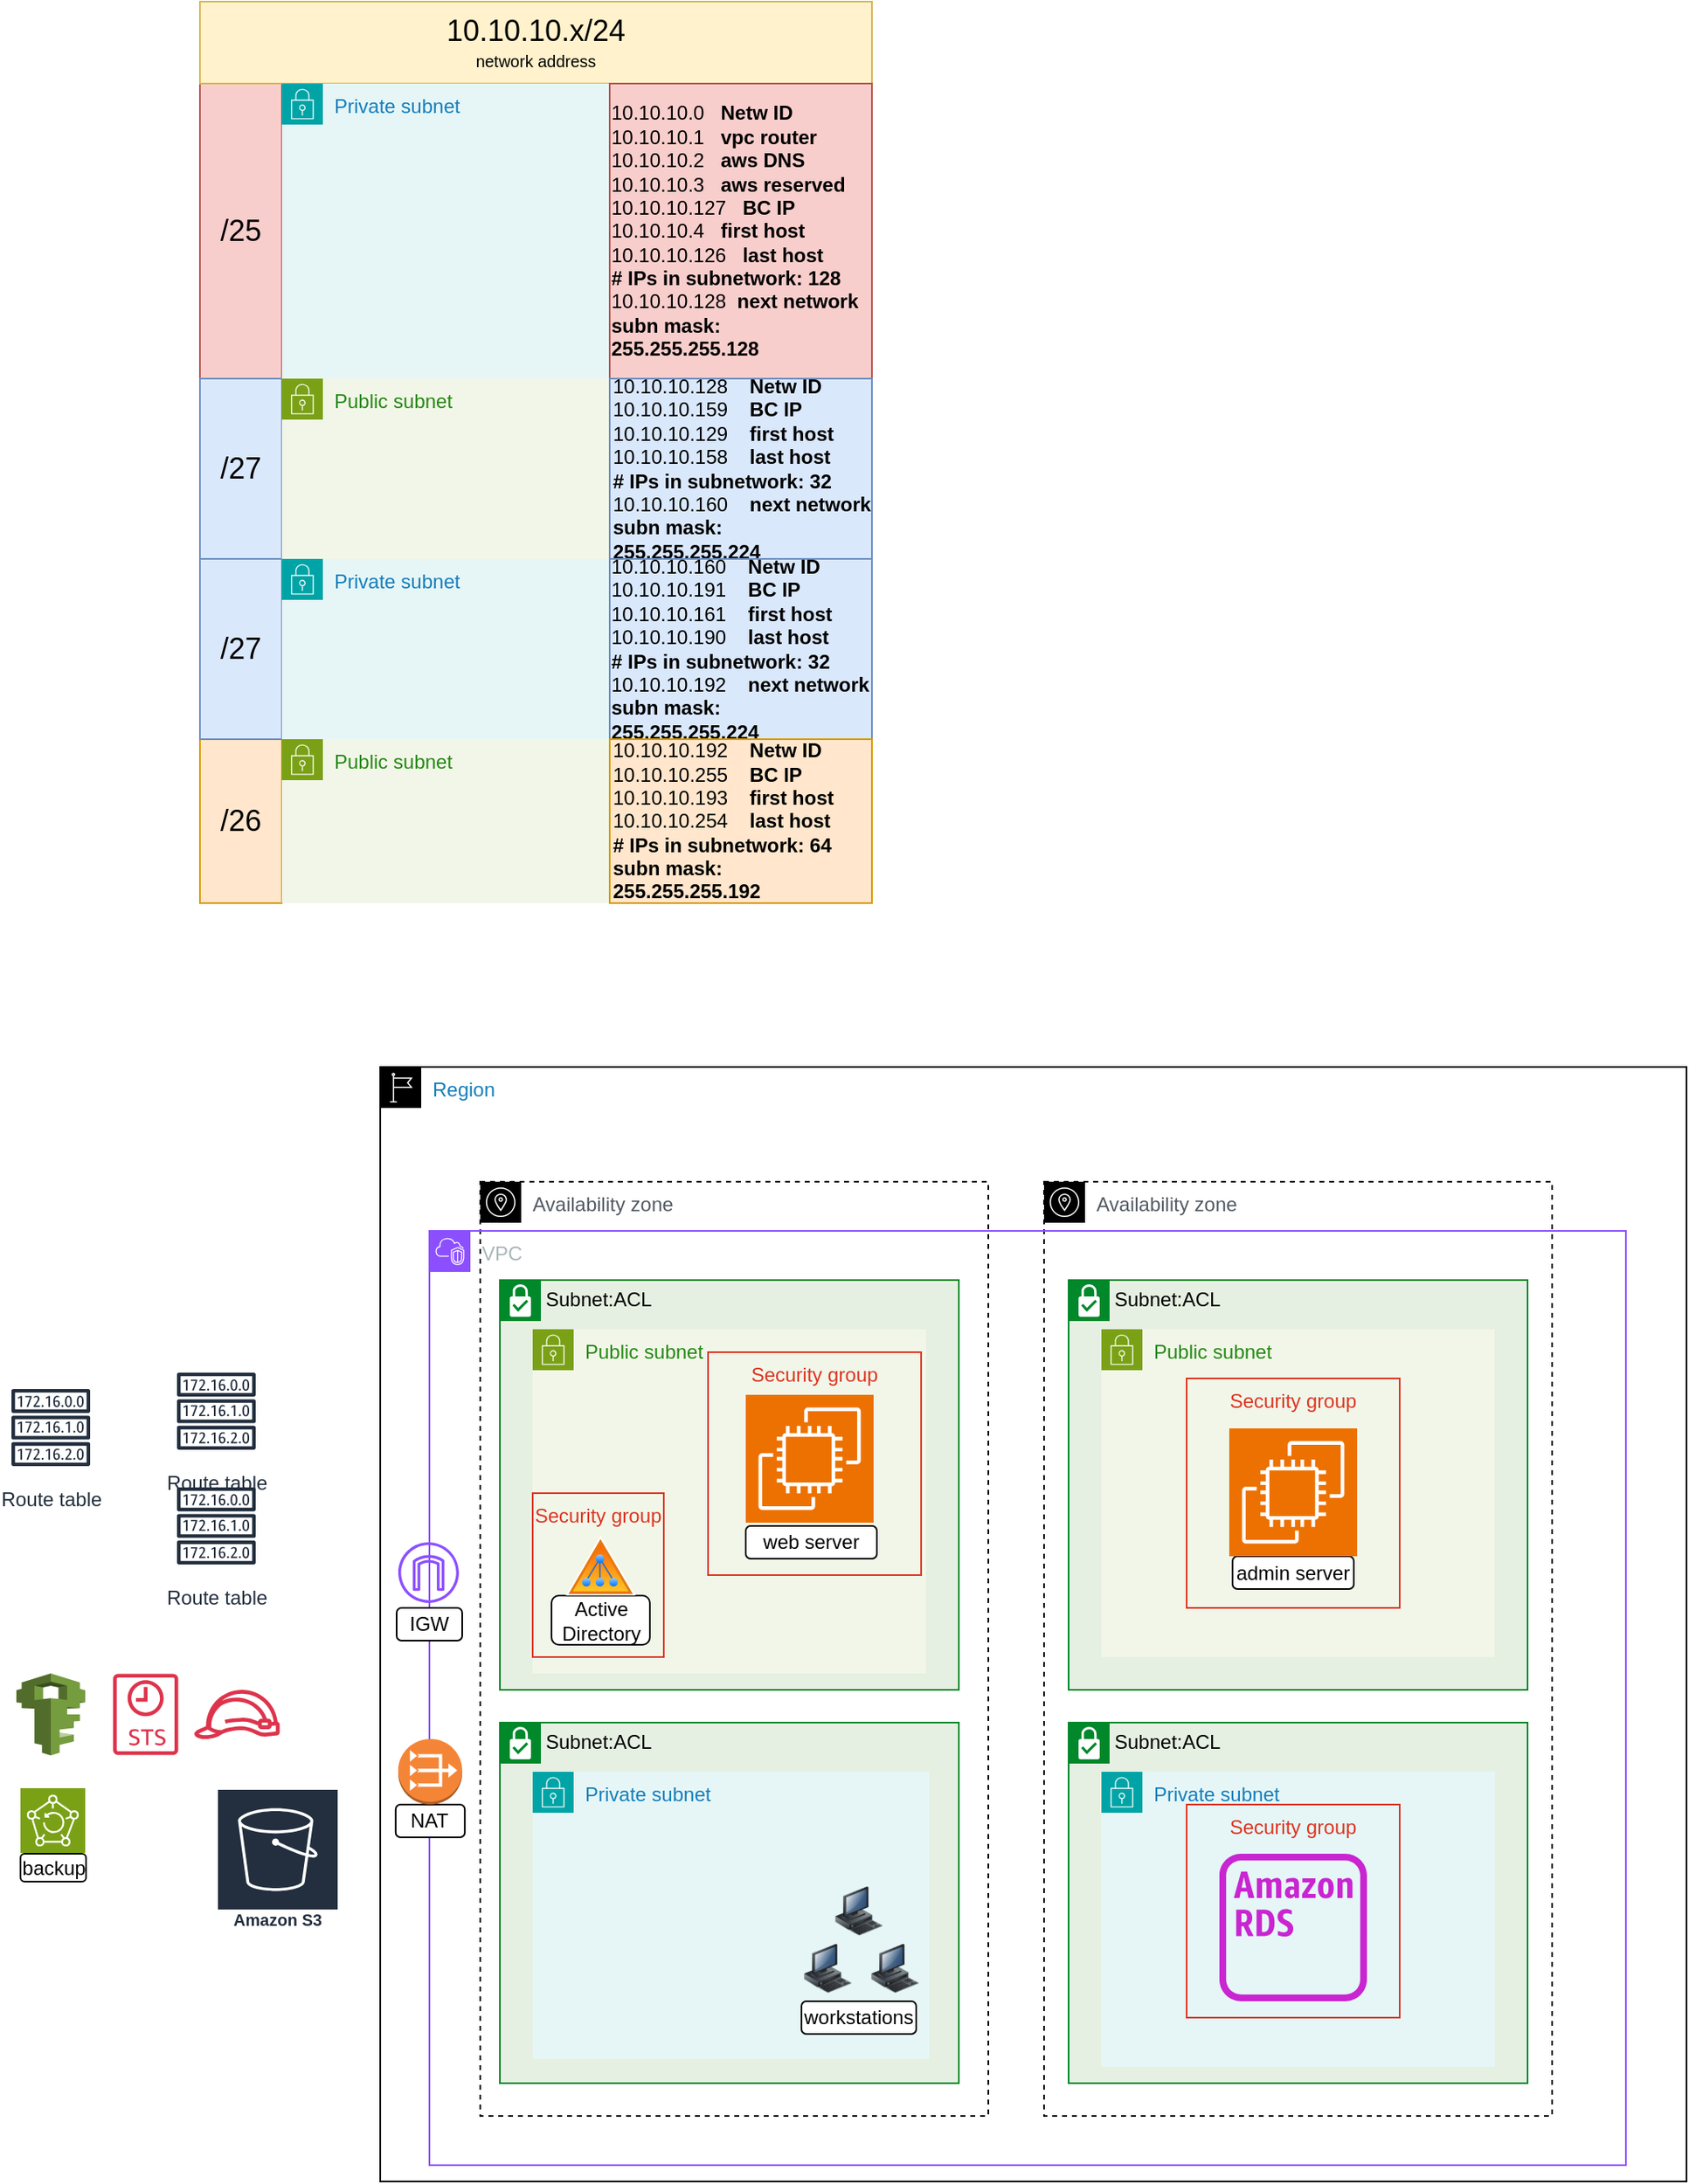 <mxfile version="22.1.18" type="github">
  <diagram name="Pagina-1" id="PJHqQeVscJE3fAsvbVZz">
    <mxGraphModel dx="2735" dy="548" grid="1" gridSize="10" guides="1" tooltips="1" connect="1" arrows="1" fold="1" page="1" pageScale="1" pageWidth="827" pageHeight="1169" math="0" shadow="0">
      <root>
        <mxCell id="0" />
        <mxCell id="1" parent="0" />
        <mxCell id="nFN0qH9Q3qQGWHZ8weUC-1" value="Region" style="points=[[0,0],[0.25,0],[0.5,0],[0.75,0],[1,0],[1,0.25],[1,0.5],[1,0.75],[1,1],[0.75,1],[0.5,1],[0.25,1],[0,1],[0,0.75],[0,0.5],[0,0.25]];outlineConnect=0;gradientColor=none;html=1;whiteSpace=wrap;fontSize=12;fontStyle=0;container=1;pointerEvents=0;collapsible=0;recursiveResize=0;shape=mxgraph.aws4.group;grIcon=mxgraph.aws4.group_region;strokeColor=default;fillColor=none;verticalAlign=top;align=left;spacingLeft=30;fontColor=#147EBA;" parent="1" vertex="1">
          <mxGeometry x="-1180" y="680" width="797" height="680" as="geometry" />
        </mxCell>
        <mxCell id="nFN0qH9Q3qQGWHZ8weUC-2" value="Availability zone" style="sketch=0;outlineConnect=0;gradientColor=none;html=1;whiteSpace=wrap;fontSize=12;fontStyle=0;shape=mxgraph.aws4.group;grIcon=mxgraph.aws4.group_availability_zone;strokeColor=#000000;fillColor=none;verticalAlign=top;align=left;spacingLeft=30;fontColor=#545B64;dashed=1;" parent="nFN0qH9Q3qQGWHZ8weUC-1" vertex="1">
          <mxGeometry x="61" y="70" width="310" height="570" as="geometry" />
        </mxCell>
        <mxCell id="Sj0KoQw-8R_YdXfJVcrg-43" value="Subnet:ACL" style="shape=mxgraph.ibm.box;prType=subnet;fontStyle=0;verticalAlign=top;align=left;spacingLeft=32;spacingTop=4;fillColor=#E6F0E2;rounded=0;whiteSpace=wrap;html=1;strokeColor=#00882B;strokeWidth=1;dashed=0;container=1;spacing=-4;collapsible=0;expand=0;recursiveResize=0;" vertex="1" parent="nFN0qH9Q3qQGWHZ8weUC-1">
          <mxGeometry x="73" y="400" width="280" height="220" as="geometry" />
        </mxCell>
        <mxCell id="nFN0qH9Q3qQGWHZ8weUC-7" value="Private subnet" style="points=[[0,0],[0.25,0],[0.5,0],[0.75,0],[1,0],[1,0.25],[1,0.5],[1,0.75],[1,1],[0.75,1],[0.5,1],[0.25,1],[0,1],[0,0.75],[0,0.5],[0,0.25]];outlineConnect=0;gradientColor=none;html=1;whiteSpace=wrap;fontSize=12;fontStyle=0;container=1;pointerEvents=0;collapsible=0;recursiveResize=0;shape=mxgraph.aws4.group;grIcon=mxgraph.aws4.group_security_group;grStroke=0;strokeColor=#00A4A6;fillColor=#E6F6F7;verticalAlign=top;align=left;spacingLeft=30;fontColor=#147EBA;dashed=0;" parent="Sj0KoQw-8R_YdXfJVcrg-43" vertex="1">
          <mxGeometry x="20" y="30" width="242" height="175" as="geometry" />
        </mxCell>
        <mxCell id="Sj0KoQw-8R_YdXfJVcrg-8" value="" style="image;html=1;image=img/lib/clip_art/computers/Workstation_128x128.png" vertex="1" parent="nFN0qH9Q3qQGWHZ8weUC-7">
          <mxGeometry x="184" y="70" width="30" height="30" as="geometry" />
        </mxCell>
        <mxCell id="Sj0KoQw-8R_YdXfJVcrg-17" value="workstations" style="rounded=1;whiteSpace=wrap;html=1;" vertex="1" parent="nFN0qH9Q3qQGWHZ8weUC-7">
          <mxGeometry x="164" y="140" width="70" height="20" as="geometry" />
        </mxCell>
        <mxCell id="Sj0KoQw-8R_YdXfJVcrg-6" value="" style="image;html=1;image=img/lib/clip_art/computers/Workstation_128x128.png" vertex="1" parent="Sj0KoQw-8R_YdXfJVcrg-43">
          <mxGeometry x="220" y="135" width="42" height="30" as="geometry" />
        </mxCell>
        <mxCell id="Sj0KoQw-8R_YdXfJVcrg-7" value="" style="image;html=1;image=img/lib/clip_art/computers/Workstation_128x128.png" vertex="1" parent="Sj0KoQw-8R_YdXfJVcrg-43">
          <mxGeometry x="180" y="135" width="40" height="30" as="geometry" />
        </mxCell>
        <mxCell id="Sj0KoQw-8R_YdXfJVcrg-47" value="Subnet:ACL" style="shape=mxgraph.ibm.box;prType=subnet;fontStyle=0;verticalAlign=top;align=left;spacingLeft=32;spacingTop=4;fillColor=#E6F0E2;rounded=0;whiteSpace=wrap;html=1;strokeColor=#00882B;strokeWidth=1;dashed=0;container=1;spacing=-4;collapsible=0;expand=0;recursiveResize=0;" vertex="1" parent="nFN0qH9Q3qQGWHZ8weUC-1">
          <mxGeometry x="73" y="130" width="280" height="250" as="geometry" />
        </mxCell>
        <mxCell id="Sj0KoQw-8R_YdXfJVcrg-53" value="Public subnet" style="points=[[0,0],[0.25,0],[0.5,0],[0.75,0],[1,0],[1,0.25],[1,0.5],[1,0.75],[1,1],[0.75,1],[0.5,1],[0.25,1],[0,1],[0,0.75],[0,0.5],[0,0.25]];outlineConnect=0;gradientColor=none;html=1;whiteSpace=wrap;fontSize=12;fontStyle=0;container=1;pointerEvents=0;collapsible=0;recursiveResize=0;shape=mxgraph.aws4.group;grIcon=mxgraph.aws4.group_security_group;grStroke=0;strokeColor=#7AA116;fillColor=#F2F6E8;verticalAlign=top;align=left;spacingLeft=30;fontColor=#248814;dashed=0;" vertex="1" parent="Sj0KoQw-8R_YdXfJVcrg-47">
          <mxGeometry x="20" y="30" width="240" height="210" as="geometry" />
        </mxCell>
        <mxCell id="Sj0KoQw-8R_YdXfJVcrg-15" value="Active Directory" style="rounded=1;whiteSpace=wrap;html=1;" vertex="1" parent="Sj0KoQw-8R_YdXfJVcrg-53">
          <mxGeometry x="11.5" y="162.5" width="60" height="30" as="geometry" />
        </mxCell>
        <mxCell id="Sj0KoQw-8R_YdXfJVcrg-75" value="Security group" style="fillColor=none;strokeColor=#DD3522;verticalAlign=top;fontStyle=0;fontColor=#DD3522;whiteSpace=wrap;html=1;" vertex="1" parent="Sj0KoQw-8R_YdXfJVcrg-53">
          <mxGeometry y="100" width="80" height="100" as="geometry" />
        </mxCell>
        <mxCell id="Sj0KoQw-8R_YdXfJVcrg-13" value="" style="image;aspect=fixed;perimeter=ellipsePerimeter;html=1;align=center;shadow=0;dashed=0;spacingTop=3;image=img/lib/active_directory/active_directory.svg;" vertex="1" parent="Sj0KoQw-8R_YdXfJVcrg-47">
          <mxGeometry x="40" y="155.95" width="43" height="36.55" as="geometry" />
        </mxCell>
        <mxCell id="Sj0KoQw-8R_YdXfJVcrg-14" value="web server" style="rounded=1;whiteSpace=wrap;html=1;" vertex="1" parent="Sj0KoQw-8R_YdXfJVcrg-47">
          <mxGeometry x="150" y="150" width="80" height="20" as="geometry" />
        </mxCell>
        <mxCell id="Sj0KoQw-8R_YdXfJVcrg-49" value="Availability zone" style="sketch=0;outlineConnect=0;gradientColor=none;html=1;whiteSpace=wrap;fontSize=12;fontStyle=0;shape=mxgraph.aws4.group;grIcon=mxgraph.aws4.group_availability_zone;strokeColor=default;fillColor=none;verticalAlign=top;align=left;spacingLeft=30;fontColor=#545B64;dashed=1;" vertex="1" parent="nFN0qH9Q3qQGWHZ8weUC-1">
          <mxGeometry x="405" y="70" width="310" height="570" as="geometry" />
        </mxCell>
        <mxCell id="Sj0KoQw-8R_YdXfJVcrg-50" value="Subnet:ACL" style="shape=mxgraph.ibm.box;prType=subnet;fontStyle=0;verticalAlign=top;align=left;spacingLeft=32;spacingTop=4;fillColor=#E6F0E2;rounded=0;whiteSpace=wrap;html=1;strokeColor=#00882B;strokeWidth=1;dashed=0;container=1;spacing=-4;collapsible=0;expand=0;recursiveResize=0;" vertex="1" parent="nFN0qH9Q3qQGWHZ8weUC-1">
          <mxGeometry x="420" y="130" width="280" height="250" as="geometry" />
        </mxCell>
        <mxCell id="Sj0KoQw-8R_YdXfJVcrg-54" value="Public subnet" style="points=[[0,0],[0.25,0],[0.5,0],[0.75,0],[1,0],[1,0.25],[1,0.5],[1,0.75],[1,1],[0.75,1],[0.5,1],[0.25,1],[0,1],[0,0.75],[0,0.5],[0,0.25]];outlineConnect=0;gradientColor=none;html=1;whiteSpace=wrap;fontSize=12;fontStyle=0;container=1;pointerEvents=0;collapsible=0;recursiveResize=0;shape=mxgraph.aws4.group;grIcon=mxgraph.aws4.group_security_group;grStroke=0;strokeColor=#7AA116;fillColor=#F2F6E8;verticalAlign=top;align=left;spacingLeft=30;fontColor=#248814;dashed=0;" vertex="1" parent="Sj0KoQw-8R_YdXfJVcrg-50">
          <mxGeometry x="20" y="30" width="240" height="200" as="geometry" />
        </mxCell>
        <mxCell id="Sj0KoQw-8R_YdXfJVcrg-51" value="Subnet:ACL" style="shape=mxgraph.ibm.box;prType=subnet;fontStyle=0;verticalAlign=top;align=left;spacingLeft=32;spacingTop=4;fillColor=#E6F0E2;rounded=0;whiteSpace=wrap;html=1;strokeColor=#00882B;strokeWidth=1;dashed=0;container=1;spacing=-4;collapsible=0;expand=0;recursiveResize=0;" vertex="1" parent="nFN0qH9Q3qQGWHZ8weUC-1">
          <mxGeometry x="420" y="400" width="280" height="220" as="geometry" />
        </mxCell>
        <mxCell id="Sj0KoQw-8R_YdXfJVcrg-52" value="Private subnet" style="points=[[0,0],[0.25,0],[0.5,0],[0.75,0],[1,0],[1,0.25],[1,0.5],[1,0.75],[1,1],[0.75,1],[0.5,1],[0.25,1],[0,1],[0,0.75],[0,0.5],[0,0.25]];outlineConnect=0;gradientColor=none;html=1;whiteSpace=wrap;fontSize=12;fontStyle=0;container=1;pointerEvents=0;collapsible=0;recursiveResize=0;shape=mxgraph.aws4.group;grIcon=mxgraph.aws4.group_security_group;grStroke=0;strokeColor=#00A4A6;fillColor=#E6F6F7;verticalAlign=top;align=left;spacingLeft=30;fontColor=#147EBA;dashed=0;" vertex="1" parent="Sj0KoQw-8R_YdXfJVcrg-51">
          <mxGeometry x="20" y="30" width="240" height="180" as="geometry" />
        </mxCell>
        <mxCell id="Sj0KoQw-8R_YdXfJVcrg-56" value="VPC" style="points=[[0,0],[0.25,0],[0.5,0],[0.75,0],[1,0],[1,0.25],[1,0.5],[1,0.75],[1,1],[0.75,1],[0.5,1],[0.25,1],[0,1],[0,0.75],[0,0.5],[0,0.25]];outlineConnect=0;gradientColor=none;html=1;whiteSpace=wrap;fontSize=12;fontStyle=0;container=1;pointerEvents=0;collapsible=0;recursiveResize=0;shape=mxgraph.aws4.group;grIcon=mxgraph.aws4.group_vpc2;strokeColor=#8C4FFF;fillColor=none;verticalAlign=top;align=left;spacingLeft=30;fontColor=#AAB7B8;dashed=0;" vertex="1" parent="nFN0qH9Q3qQGWHZ8weUC-1">
          <mxGeometry x="30" y="100" width="730" height="570" as="geometry" />
        </mxCell>
        <mxCell id="Sj0KoQw-8R_YdXfJVcrg-41" value="" style="sketch=0;outlineConnect=0;fontColor=#232F3E;gradientColor=none;fillColor=#8C4FFF;strokeColor=none;dashed=0;verticalLabelPosition=bottom;verticalAlign=top;align=center;html=1;fontSize=12;fontStyle=0;aspect=fixed;pointerEvents=1;shape=mxgraph.aws4.internet_gateway;" vertex="1" parent="Sj0KoQw-8R_YdXfJVcrg-56">
          <mxGeometry x="-19" y="190" width="37" height="37" as="geometry" />
        </mxCell>
        <mxCell id="Sj0KoQw-8R_YdXfJVcrg-57" value="NAT" style="rounded=1;whiteSpace=wrap;html=1;" vertex="1" parent="Sj0KoQw-8R_YdXfJVcrg-56">
          <mxGeometry x="-20.6" y="350" width="42.21" height="20" as="geometry" />
        </mxCell>
        <mxCell id="Sj0KoQw-8R_YdXfJVcrg-16" value="admin server" style="rounded=1;whiteSpace=wrap;html=1;" vertex="1" parent="Sj0KoQw-8R_YdXfJVcrg-56">
          <mxGeometry x="490" y="198.5" width="74" height="20" as="geometry" />
        </mxCell>
        <mxCell id="Sj0KoQw-8R_YdXfJVcrg-69" value="" style="sketch=0;points=[[0,0,0],[0.25,0,0],[0.5,0,0],[0.75,0,0],[1,0,0],[0,1,0],[0.25,1,0],[0.5,1,0],[0.75,1,0],[1,1,0],[0,0.25,0],[0,0.5,0],[0,0.75,0],[1,0.25,0],[1,0.5,0],[1,0.75,0]];outlineConnect=0;fontColor=#232F3E;fillColor=#ED7100;strokeColor=#ffffff;dashed=0;verticalLabelPosition=bottom;verticalAlign=top;align=center;html=1;fontSize=12;fontStyle=0;aspect=fixed;shape=mxgraph.aws4.resourceIcon;resIcon=mxgraph.aws4.ec2;" vertex="1" parent="Sj0KoQw-8R_YdXfJVcrg-56">
          <mxGeometry x="488" y="120.5" width="78" height="78" as="geometry" />
        </mxCell>
        <mxCell id="Sj0KoQw-8R_YdXfJVcrg-65" value="" style="sketch=0;points=[[0,0,0],[0.25,0,0],[0.5,0,0],[0.75,0,0],[1,0,0],[0,1,0],[0.25,1,0],[0.5,1,0],[0.75,1,0],[1,1,0],[0,0.25,0],[0,0.5,0],[0,0.75,0],[1,0.25,0],[1,0.5,0],[1,0.75,0]];outlineConnect=0;fontColor=#232F3E;fillColor=#ED7100;strokeColor=#ffffff;dashed=0;verticalLabelPosition=bottom;verticalAlign=top;align=center;html=1;fontSize=12;fontStyle=0;aspect=fixed;shape=mxgraph.aws4.resourceIcon;resIcon=mxgraph.aws4.ec2;" vertex="1" parent="Sj0KoQw-8R_YdXfJVcrg-56">
          <mxGeometry x="193" y="100" width="78" height="78" as="geometry" />
        </mxCell>
        <mxCell id="Sj0KoQw-8R_YdXfJVcrg-72" value="Security group" style="fillColor=none;strokeColor=#DD3522;verticalAlign=top;fontStyle=0;fontColor=#DD3522;whiteSpace=wrap;html=1;" vertex="1" parent="Sj0KoQw-8R_YdXfJVcrg-56">
          <mxGeometry x="462" y="90" width="130" height="140" as="geometry" />
        </mxCell>
        <mxCell id="Sj0KoQw-8R_YdXfJVcrg-73" value="Security group" style="fillColor=none;strokeColor=#DD3522;verticalAlign=top;fontStyle=0;fontColor=#DD3522;whiteSpace=wrap;html=1;" vertex="1" parent="Sj0KoQw-8R_YdXfJVcrg-56">
          <mxGeometry x="170" y="74" width="130" height="136" as="geometry" />
        </mxCell>
        <mxCell id="Sj0KoQw-8R_YdXfJVcrg-2" value="" style="sketch=0;outlineConnect=0;fontColor=#232F3E;gradientColor=none;fillColor=#C925D1;strokeColor=none;dashed=0;verticalLabelPosition=bottom;verticalAlign=top;align=center;html=1;fontSize=12;fontStyle=0;aspect=fixed;pointerEvents=1;shape=mxgraph.aws4.rds_instance_alt;" vertex="1" parent="Sj0KoQw-8R_YdXfJVcrg-56">
          <mxGeometry x="482" y="380" width="90" height="90" as="geometry" />
        </mxCell>
        <mxCell id="Sj0KoQw-8R_YdXfJVcrg-74" value="Security group" style="fillColor=none;strokeColor=#DD3522;verticalAlign=top;fontStyle=0;fontColor=#DD3522;whiteSpace=wrap;html=1;" vertex="1" parent="Sj0KoQw-8R_YdXfJVcrg-56">
          <mxGeometry x="462" y="350" width="130" height="130" as="geometry" />
        </mxCell>
        <mxCell id="Sj0KoQw-8R_YdXfJVcrg-58" value="IGW" style="rounded=1;whiteSpace=wrap;html=1;" vertex="1" parent="nFN0qH9Q3qQGWHZ8weUC-1">
          <mxGeometry x="10" y="330" width="40" height="20" as="geometry" />
        </mxCell>
        <mxCell id="Sj0KoQw-8R_YdXfJVcrg-42" value="" style="outlineConnect=0;dashed=0;verticalLabelPosition=bottom;verticalAlign=top;align=center;html=1;shape=mxgraph.aws3.vpc_nat_gateway;fillColor=#F58536;gradientColor=none;" vertex="1" parent="nFN0qH9Q3qQGWHZ8weUC-1">
          <mxGeometry x="11" y="410" width="39" height="40" as="geometry" />
        </mxCell>
        <mxCell id="nFN0qH9Q3qQGWHZ8weUC-11" value="Amazon S3" style="sketch=0;outlineConnect=0;fontColor=#232F3E;gradientColor=none;strokeColor=#ffffff;fillColor=#232F3E;dashed=0;verticalLabelPosition=middle;verticalAlign=bottom;align=center;html=1;whiteSpace=wrap;fontSize=10;fontStyle=1;spacing=3;shape=mxgraph.aws4.productIcon;prIcon=mxgraph.aws4.s3;" parent="1" vertex="1">
          <mxGeometry x="-1280" y="1120" width="75" height="90" as="geometry" />
        </mxCell>
        <mxCell id="nFN0qH9Q3qQGWHZ8weUC-15" value="" style="outlineConnect=0;dashed=0;verticalLabelPosition=bottom;verticalAlign=top;align=center;html=1;shape=mxgraph.aws3.iam;fillColor=#759C3E;gradientColor=none;" parent="1" vertex="1">
          <mxGeometry x="-1402" y="1050" width="42" height="50" as="geometry" />
        </mxCell>
        <mxCell id="nFN0qH9Q3qQGWHZ8weUC-18" value="" style="sketch=0;outlineConnect=0;fontColor=#232F3E;gradientColor=none;fillColor=#DD344C;strokeColor=none;dashed=0;verticalLabelPosition=bottom;verticalAlign=top;align=center;html=1;fontSize=12;fontStyle=0;aspect=fixed;pointerEvents=1;shape=mxgraph.aws4.sts_alternate;" parent="1" vertex="1">
          <mxGeometry x="-1343" y="1050" width="39.74" height="50" as="geometry" />
        </mxCell>
        <mxCell id="VpXMpqJgnysS3OqA2jy1-1" value="" style="sketch=0;outlineConnect=0;fontColor=#232F3E;gradientColor=none;fillColor=#DD344C;strokeColor=none;dashed=0;verticalLabelPosition=bottom;verticalAlign=top;align=center;html=1;fontSize=12;fontStyle=0;aspect=fixed;pointerEvents=1;shape=mxgraph.aws4.role;" parent="1" vertex="1">
          <mxGeometry x="-1294" y="1060" width="53.21" height="30" as="geometry" />
        </mxCell>
        <mxCell id="VpXMpqJgnysS3OqA2jy1-2" value="Route table" style="sketch=0;outlineConnect=0;fontColor=#232F3E;gradientColor=none;strokeColor=#232F3E;fillColor=#ffffff;dashed=0;verticalLabelPosition=bottom;verticalAlign=top;align=center;html=1;fontSize=12;fontStyle=0;aspect=fixed;shape=mxgraph.aws4.resourceIcon;resIcon=mxgraph.aws4.route_table;" parent="1" vertex="1">
          <mxGeometry x="-1310" y="930" width="60" height="60" as="geometry" />
        </mxCell>
        <mxCell id="VpXMpqJgnysS3OqA2jy1-3" value="Route table" style="sketch=0;outlineConnect=0;fontColor=#232F3E;gradientColor=none;strokeColor=#232F3E;fillColor=#ffffff;dashed=0;verticalLabelPosition=bottom;verticalAlign=top;align=center;html=1;fontSize=12;fontStyle=0;aspect=fixed;shape=mxgraph.aws4.resourceIcon;resIcon=mxgraph.aws4.route_table;" parent="1" vertex="1">
          <mxGeometry x="-1411" y="870" width="60" height="60" as="geometry" />
        </mxCell>
        <mxCell id="VpXMpqJgnysS3OqA2jy1-4" value="Route table" style="sketch=0;outlineConnect=0;fontColor=#232F3E;gradientColor=none;strokeColor=#232F3E;fillColor=#ffffff;dashed=0;verticalLabelPosition=bottom;verticalAlign=top;align=center;html=1;fontSize=12;fontStyle=0;aspect=fixed;shape=mxgraph.aws4.resourceIcon;resIcon=mxgraph.aws4.route_table;" parent="1" vertex="1">
          <mxGeometry x="-1310.0" y="860" width="60" height="60" as="geometry" />
        </mxCell>
        <mxCell id="Sj0KoQw-8R_YdXfJVcrg-11" value="&lt;font style=&quot;font-size: 18px;&quot;&gt;/26&lt;/font&gt;" style="rounded=0;whiteSpace=wrap;html=1;fillColor=#ffe6cc;strokeColor=#d79b00;" vertex="1" parent="1">
          <mxGeometry x="-1290" y="480" width="50" height="100" as="geometry" />
        </mxCell>
        <mxCell id="Sj0KoQw-8R_YdXfJVcrg-12" value="&lt;font style=&quot;font-size: 18px;&quot;&gt;/25&lt;/font&gt;" style="rounded=0;whiteSpace=wrap;html=1;fillColor=#f8cecc;strokeColor=#b85450;" vertex="1" parent="1">
          <mxGeometry x="-1290" y="80" width="50" height="180" as="geometry" />
        </mxCell>
        <mxCell id="Sj0KoQw-8R_YdXfJVcrg-18" value="&lt;font style=&quot;font-size: 18px;&quot;&gt;/27&lt;/font&gt;" style="rounded=0;whiteSpace=wrap;html=1;fillColor=#dae8fc;strokeColor=#6c8ebf;" vertex="1" parent="1">
          <mxGeometry x="-1290" y="260" width="50" height="110" as="geometry" />
        </mxCell>
        <mxCell id="Sj0KoQw-8R_YdXfJVcrg-19" value="&lt;font style=&quot;font-size: 18px;&quot;&gt;/27&lt;/font&gt;" style="rounded=0;whiteSpace=wrap;html=1;fillColor=#dae8fc;strokeColor=#6c8ebf;" vertex="1" parent="1">
          <mxGeometry x="-1290" y="370" width="50" height="110" as="geometry" />
        </mxCell>
        <mxCell id="Sj0KoQw-8R_YdXfJVcrg-20" value="Public subnet" style="points=[[0,0],[0.25,0],[0.5,0],[0.75,0],[1,0],[1,0.25],[1,0.5],[1,0.75],[1,1],[0.75,1],[0.5,1],[0.25,1],[0,1],[0,0.75],[0,0.5],[0,0.25]];outlineConnect=0;gradientColor=none;html=1;whiteSpace=wrap;fontSize=12;fontStyle=0;container=1;pointerEvents=0;collapsible=0;recursiveResize=0;shape=mxgraph.aws4.group;grIcon=mxgraph.aws4.group_security_group;grStroke=0;strokeColor=#7AA116;fillColor=#F2F6E8;verticalAlign=top;align=left;spacingLeft=30;fontColor=#248814;dashed=0;" vertex="1" parent="1">
          <mxGeometry x="-1240" y="480" width="200" height="100" as="geometry" />
        </mxCell>
        <mxCell id="Sj0KoQw-8R_YdXfJVcrg-22" value="&lt;div&gt;&lt;font style=&quot;font-size: 18px;&quot;&gt;10.10.10.x/24&lt;br&gt;&lt;/font&gt;&lt;/div&gt;&lt;div&gt;&lt;font style=&quot;font-size: 10px;&quot;&gt;network address&lt;font&gt;&lt;br&gt;&lt;/font&gt;&lt;/font&gt;&lt;/div&gt;" style="rounded=0;whiteSpace=wrap;html=1;fillColor=#fff2cc;strokeColor=#d6b656;" vertex="1" parent="1">
          <mxGeometry x="-1290" y="30" width="410" height="50" as="geometry" />
        </mxCell>
        <mxCell id="Sj0KoQw-8R_YdXfJVcrg-23" value="Public subnet" style="points=[[0,0],[0.25,0],[0.5,0],[0.75,0],[1,0],[1,0.25],[1,0.5],[1,0.75],[1,1],[0.75,1],[0.5,1],[0.25,1],[0,1],[0,0.75],[0,0.5],[0,0.25]];outlineConnect=0;gradientColor=none;html=1;whiteSpace=wrap;fontSize=12;fontStyle=0;container=1;pointerEvents=0;collapsible=0;recursiveResize=0;shape=mxgraph.aws4.group;grIcon=mxgraph.aws4.group_security_group;grStroke=0;strokeColor=#7AA116;fillColor=#F2F6E8;verticalAlign=top;align=left;spacingLeft=30;fontColor=#248814;dashed=0;" vertex="1" parent="1">
          <mxGeometry x="-1240" y="260" width="200" height="110" as="geometry" />
        </mxCell>
        <mxCell id="Sj0KoQw-8R_YdXfJVcrg-24" value="Private subnet" style="points=[[0,0],[0.25,0],[0.5,0],[0.75,0],[1,0],[1,0.25],[1,0.5],[1,0.75],[1,1],[0.75,1],[0.5,1],[0.25,1],[0,1],[0,0.75],[0,0.5],[0,0.25]];outlineConnect=0;gradientColor=none;html=1;whiteSpace=wrap;fontSize=12;fontStyle=0;container=1;pointerEvents=0;collapsible=0;recursiveResize=0;shape=mxgraph.aws4.group;grIcon=mxgraph.aws4.group_security_group;grStroke=0;strokeColor=#00A4A6;fillColor=#E6F6F7;verticalAlign=top;align=left;spacingLeft=30;fontColor=#147EBA;dashed=0;" vertex="1" parent="1">
          <mxGeometry x="-1240" y="370" width="200" height="110" as="geometry" />
        </mxCell>
        <mxCell id="Sj0KoQw-8R_YdXfJVcrg-30" value="Private subnet" style="points=[[0,0],[0.25,0],[0.5,0],[0.75,0],[1,0],[1,0.25],[1,0.5],[1,0.75],[1,1],[0.75,1],[0.5,1],[0.25,1],[0,1],[0,0.75],[0,0.5],[0,0.25]];outlineConnect=0;gradientColor=none;html=1;whiteSpace=wrap;fontSize=12;fontStyle=0;container=1;pointerEvents=0;collapsible=0;recursiveResize=0;shape=mxgraph.aws4.group;grIcon=mxgraph.aws4.group_security_group;grStroke=0;strokeColor=#00A4A6;fillColor=#E6F6F7;verticalAlign=top;align=left;spacingLeft=30;fontColor=#147EBA;dashed=0;" vertex="1" parent="1">
          <mxGeometry x="-1240" y="80" width="200" height="180" as="geometry" />
        </mxCell>
        <mxCell id="Sj0KoQw-8R_YdXfJVcrg-31" value="&lt;div align=&quot;left&quot;&gt;10.10.10.0&amp;nbsp;&amp;nbsp; &lt;b&gt;Netw ID &lt;/b&gt;&amp;nbsp;&amp;nbsp;&amp;nbsp;&amp;nbsp;&amp;nbsp;&amp;nbsp;&amp;nbsp;&amp;nbsp; &lt;br&gt;&lt;/div&gt;&lt;div align=&quot;left&quot;&gt;10.10.10.1&amp;nbsp;&amp;nbsp; &lt;b&gt;vpc router&lt;/b&gt;&lt;/div&gt;&lt;div align=&quot;left&quot;&gt;10.10.10.2&amp;nbsp;&amp;nbsp; &lt;b&gt;aws DNS&lt;/b&gt;&lt;/div&gt;&lt;div align=&quot;left&quot;&gt;10.10.10.3&amp;nbsp;&amp;nbsp; &lt;b&gt;aws reserved&lt;/b&gt;&lt;/div&gt;&lt;div align=&quot;left&quot;&gt;10.10.10.127 &amp;nbsp; &lt;b&gt;BC IP&lt;/b&gt;&lt;/div&gt;&lt;div align=&quot;left&quot;&gt;10.10.10.4&amp;nbsp;&amp;nbsp; &lt;b&gt;first host&lt;/b&gt;&lt;/div&gt;&lt;div align=&quot;left&quot;&gt;10.10.10.126 &amp;nbsp; &lt;b&gt;last host&lt;/b&gt;&lt;/div&gt;&lt;div align=&quot;left&quot;&gt;&lt;b&gt;# IPs in subnetwork: 128&lt;br&gt;&lt;/b&gt;&lt;/div&gt;&lt;div align=&quot;left&quot;&gt;10.10.10.128&amp;nbsp; &lt;b&gt;next network&lt;/b&gt;&lt;/div&gt;&lt;div align=&quot;left&quot;&gt;&lt;b&gt;subn mask: 255.255.255.128&lt;br&gt;&lt;/b&gt;&lt;/div&gt;" style="whiteSpace=wrap;html=1;fillColor=#f8cecc;strokeColor=#b85450;" vertex="1" parent="1">
          <mxGeometry x="-1040" y="80" width="160" height="180" as="geometry" />
        </mxCell>
        <mxCell id="Sj0KoQw-8R_YdXfJVcrg-35" value="&lt;div align=&quot;left&quot;&gt;10.10.10.128&amp;nbsp;&amp;nbsp;&amp;nbsp; &lt;b&gt;Netw ID&lt;/b&gt;&lt;br&gt;&lt;/div&gt;&lt;div align=&quot;left&quot;&gt;10.10.10.159 &amp;nbsp;&amp;nbsp; &lt;b&gt;BC IP&lt;/b&gt;&lt;/div&gt;&lt;div align=&quot;left&quot;&gt;10.10.10.129 &amp;nbsp;&amp;nbsp; &lt;b&gt;first host&lt;/b&gt;&lt;/div&gt;&lt;div align=&quot;left&quot;&gt;10.10.10.158 &amp;nbsp;&amp;nbsp;&lt;b&gt; last host&lt;/b&gt;&lt;/div&gt;&lt;div align=&quot;left&quot;&gt;&lt;b&gt;# IPs in subnetwork: 32&lt;/b&gt;&lt;/div&gt;&lt;div align=&quot;left&quot;&gt;10.10.10.160&lt;b&gt;&amp;nbsp;&amp;nbsp;&amp;nbsp; next network&lt;/b&gt;&lt;/div&gt;&lt;div align=&quot;left&quot;&gt;&lt;b&gt;subn mask: 255.255.255.224&lt;br&gt;&lt;/b&gt;&lt;/div&gt;" style="whiteSpace=wrap;html=1;align=left;fillColor=#dae8fc;strokeColor=#6c8ebf;" vertex="1" parent="1">
          <mxGeometry x="-1040" y="260" width="160" height="110" as="geometry" />
        </mxCell>
        <mxCell id="Sj0KoQw-8R_YdXfJVcrg-36" value="&lt;div align=&quot;left&quot;&gt;10.10.10.160 &amp;nbsp;&amp;nbsp; &lt;b&gt;Netw ID&lt;/b&gt;&lt;br&gt;&lt;/div&gt;&lt;div align=&quot;left&quot;&gt;10.10.10.191 &amp;nbsp;&amp;nbsp; &lt;b&gt;BC IP&lt;/b&gt;&lt;/div&gt;&lt;div align=&quot;left&quot;&gt;10.10.10.161 &amp;nbsp;&amp;nbsp; &lt;b&gt;first host&lt;/b&gt;&lt;/div&gt;&lt;div align=&quot;left&quot;&gt;10.10.10.190 &amp;nbsp;&amp;nbsp;&lt;b&gt; last host&lt;/b&gt;&lt;/div&gt;&lt;div align=&quot;left&quot;&gt;&lt;b&gt;# IPs in subnetwork: 32&lt;/b&gt;&lt;/div&gt;&lt;div align=&quot;left&quot;&gt;10.10.10.192&lt;b&gt; &amp;nbsp;&amp;nbsp; next network&lt;/b&gt;&lt;/div&gt;&lt;div align=&quot;left&quot;&gt;&lt;b&gt;subn mask: 255.255.255.224&lt;br&gt;&lt;/b&gt;&lt;/div&gt;" style="whiteSpace=wrap;html=1;fillColor=#dae8fc;strokeColor=#6c8ebf;" vertex="1" parent="1">
          <mxGeometry x="-1040" y="370" width="160" height="110" as="geometry" />
        </mxCell>
        <mxCell id="Sj0KoQw-8R_YdXfJVcrg-37" value="&lt;div align=&quot;left&quot;&gt;10.10.10.192&amp;nbsp;&amp;nbsp;&amp;nbsp; &lt;b&gt;Netw ID&lt;/b&gt;&lt;/div&gt;&lt;div align=&quot;left&quot;&gt;10.10.10.255 &amp;nbsp;&amp;nbsp; &lt;b&gt;BC IP&lt;/b&gt;&lt;/div&gt;&lt;div align=&quot;left&quot;&gt;10.10.10.193&amp;nbsp;&amp;nbsp;&amp;nbsp; &lt;b&gt;first host&lt;/b&gt;&lt;/div&gt;&lt;div align=&quot;left&quot;&gt;10.10.10.254&amp;nbsp;&amp;nbsp;&amp;nbsp; &lt;b&gt;last host&lt;/b&gt;&lt;/div&gt;&lt;div align=&quot;left&quot;&gt;&lt;b&gt;# IPs in subnetwork: 64&lt;/b&gt;&lt;/div&gt;&lt;div align=&quot;left&quot;&gt;&lt;b&gt;subn mask: 255.255.255.192&lt;/b&gt;&lt;br&gt;&lt;/div&gt;" style="whiteSpace=wrap;html=1;align=left;fillColor=#ffe6cc;strokeColor=#d79b00;" vertex="1" parent="1">
          <mxGeometry x="-1040" y="480" width="160" height="100" as="geometry" />
        </mxCell>
        <mxCell id="Sj0KoQw-8R_YdXfJVcrg-59" value="" style="sketch=0;points=[[0,0,0],[0.25,0,0],[0.5,0,0],[0.75,0,0],[1,0,0],[0,1,0],[0.25,1,0],[0.5,1,0],[0.75,1,0],[1,1,0],[0,0.25,0],[0,0.5,0],[0,0.75,0],[1,0.25,0],[1,0.5,0],[1,0.75,0]];outlineConnect=0;fontColor=#232F3E;fillColor=#7AA116;strokeColor=#ffffff;dashed=0;verticalLabelPosition=bottom;verticalAlign=top;align=center;html=1;fontSize=12;fontStyle=0;aspect=fixed;shape=mxgraph.aws4.resourceIcon;resIcon=mxgraph.aws4.backup;" vertex="1" parent="1">
          <mxGeometry x="-1399.5" y="1120" width="39.5" height="39.5" as="geometry" />
        </mxCell>
        <mxCell id="Sj0KoQw-8R_YdXfJVcrg-62" value="backup" style="rounded=1;whiteSpace=wrap;html=1;" vertex="1" parent="1">
          <mxGeometry x="-1399.5" y="1160" width="40" height="17" as="geometry" />
        </mxCell>
      </root>
    </mxGraphModel>
  </diagram>
</mxfile>
